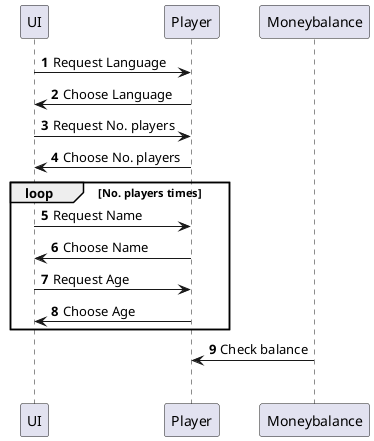 @startuml
'https://plantuml.com/sequence-diagram

autonumber

UI -> Player: Request Language
UI <- Player: Choose Language
UI -> Player: Request No. players
UI <- Player: Choose No. players
    loop No. players times
        UI -> Player: Request Name
        UI <- Player: Choose Name
        UI -> Player: Request Age
        UI <- Player: Choose Age
        end

Player <- Moneybalance: Check balance
alt


@enduml